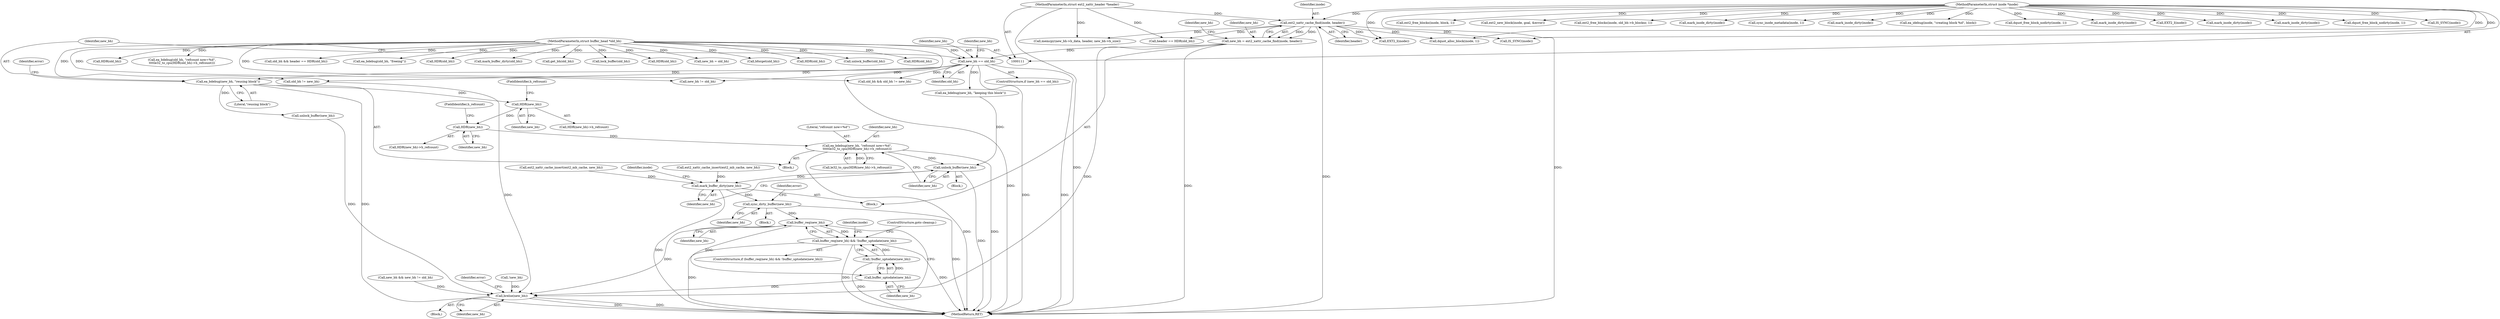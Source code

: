 digraph "0_linux_be0726d33cb8f411945884664924bed3cb8c70ee_11@pointer" {
"1000172" [label="(Call,HDR(new_bh))"];
"1000155" [label="(Call,ea_bdebug(new_bh, \"reusing block\"))"];
"1000146" [label="(Call,new_bh == old_bh)"];
"1000137" [label="(Call,new_bh = ext2_xattr_cache_find(inode, header))"];
"1000139" [label="(Call,ext2_xattr_cache_find(inode, header))"];
"1000112" [label="(MethodParameterIn,struct inode *inode)"];
"1000114" [label="(MethodParameterIn,struct ext2_xattr_header *header)"];
"1000113" [label="(MethodParameterIn,struct buffer_head *old_bh)"];
"1000181" [label="(Call,HDR(new_bh))"];
"1000176" [label="(Call,ea_bdebug(new_bh, \"refcount now=%d\",\n\t\t\t\t\tle32_to_cpu(HDR(new_bh)->h_refcount)))"];
"1000184" [label="(Call,unlock_buffer(new_bh))"];
"1000269" [label="(Call,mark_buffer_dirty(new_bh))"];
"1000275" [label="(Call,sync_dirty_buffer(new_bh))"];
"1000283" [label="(Call,buffer_req(new_bh))"];
"1000282" [label="(Call,buffer_req(new_bh) && !buffer_uptodate(new_bh))"];
"1000286" [label="(Call,buffer_uptodate(new_bh))"];
"1000285" [label="(Call,!buffer_uptodate(new_bh))"];
"1000416" [label="(Call,brelse(new_bh))"];
"1000281" [label="(ControlStructure,if (buffer_req(new_bh) && !buffer_uptodate(new_bh)))"];
"1000195" [label="(Call,new_bh = old_bh)"];
"1000180" [label="(Call,HDR(new_bh)->h_refcount)"];
"1000272" [label="(Call,IS_SYNC(inode))"];
"1000282" [label="(Call,buffer_req(new_bh) && !buffer_uptodate(new_bh))"];
"1000140" [label="(Identifier,inode)"];
"1000155" [label="(Call,ea_bdebug(new_bh, \"reusing block\"))"];
"1000386" [label="(Call,bforget(old_bh))"];
"1000177" [label="(Identifier,new_bh)"];
"1000150" [label="(Call,ea_bdebug(new_bh, \"keeping this block\"))"];
"1000192" [label="(Call,HDR(old_bh))"];
"1000239" [label="(Call,ext2_free_blocks(inode, block, 1))"];
"1000112" [label="(MethodParameterIn,struct inode *inode)"];
"1000413" [label="(Call,unlock_buffer(old_bh))"];
"1000145" [label="(ControlStructure,if (new_bh == old_bh))"];
"1000342" [label="(Call,old_bh && old_bh != new_bh)"];
"1000276" [label="(Identifier,new_bh)"];
"1000364" [label="(Call,HDR(old_bh))"];
"1000236" [label="(Call,!new_bh)"];
"1000393" [label="(Call,HDR(old_bh))"];
"1000217" [label="(Call,ext2_new_block(inode, goal, &error))"];
"1000114" [label="(MethodParameterIn,struct ext2_xattr_header *header)"];
"1000166" [label="(Call,unlock_buffer(new_bh))"];
"1000181" [label="(Call,HDR(new_bh))"];
"1000182" [label="(Identifier,new_bh)"];
"1000344" [label="(Call,old_bh != new_bh)"];
"1000141" [label="(Identifier,header)"];
"1000183" [label="(FieldIdentifier,h_refcount)"];
"1000156" [label="(Identifier,new_bh)"];
"1000417" [label="(Identifier,new_bh)"];
"1000405" [label="(Call,ea_bdebug(old_bh, \"refcount now=%d\",\n\t\t\t\tle32_to_cpu(HDR(old_bh)->h_refcount)))"];
"1000325" [label="(Call,new_bh != old_bh)"];
"1000176" [label="(Call,ea_bdebug(new_bh, \"refcount now=%d\",\n\t\t\t\t\tle32_to_cpu(HDR(new_bh)->h_refcount)))"];
"1000284" [label="(Identifier,new_bh)"];
"1000147" [label="(Identifier,new_bh)"];
"1000275" [label="(Call,sync_dirty_buffer(new_bh))"];
"1000185" [label="(Identifier,new_bh)"];
"1000252" [label="(Call,memcpy(new_bh->b_data, header, new_bh->b_size))"];
"1000274" [label="(Block,)"];
"1000376" [label="(Call,ext2_free_blocks(inode, old_bh->b_blocknr, 1))"];
"1000137" [label="(Call,new_bh = ext2_xattr_cache_find(inode, header))"];
"1000285" [label="(Call,!buffer_uptodate(new_bh))"];
"1000269" [label="(Call,mark_buffer_dirty(new_bh))"];
"1000171" [label="(Call,HDR(new_bh)->h_refcount)"];
"1000188" [label="(Call,old_bh && header == HDR(old_bh))"];
"1000143" [label="(Identifier,new_bh)"];
"1000416" [label="(Call,brelse(new_bh))"];
"1000336" [label="(Call,mark_inode_dirty(inode))"];
"1000154" [label="(Block,)"];
"1000373" [label="(Call,ea_bdebug(old_bh, \"freeing\"))"];
"1000138" [label="(Identifier,new_bh)"];
"1000283" [label="(Call,buffer_req(new_bh))"];
"1000323" [label="(Call,new_bh && new_bh != old_bh)"];
"1000353" [label="(Call,HDR(old_bh))"];
"1000173" [label="(Identifier,new_bh)"];
"1000270" [label="(Identifier,new_bh)"];
"1000151" [label="(Identifier,new_bh)"];
"1000113" [label="(MethodParameterIn,struct buffer_head *old_bh)"];
"1000311" [label="(Call,sync_inode_metadata(inode, 1))"];
"1000382" [label="(Call,mark_inode_dirty(inode))"];
"1000211" [label="(Call,EXT2_I(inode))"];
"1000287" [label="(Identifier,new_bh)"];
"1000225" [label="(Call,ea_idebug(inode, \"creating block %d\", block))"];
"1000329" [label="(Call,dquot_free_block_nodirty(inode, 1))"];
"1000148" [label="(Identifier,old_bh)"];
"1000286" [label="(Call,buffer_uptodate(new_bh))"];
"1000403" [label="(Call,mark_buffer_dirty(old_bh))"];
"1000146" [label="(Call,new_bh == old_bh)"];
"1000243" [label="(Call,mark_inode_dirty(inode))"];
"1000291" [label="(Call,EXT2_I(inode))"];
"1000190" [label="(Call,header == HDR(old_bh))"];
"1000144" [label="(Block,)"];
"1000384" [label="(Call,get_bh(old_bh))"];
"1000157" [label="(Literal,\"reusing block\")"];
"1000200" [label="(Call,ext2_xattr_cache_insert(ext2_mb_cache, new_bh))"];
"1000348" [label="(Call,lock_buffer(old_bh))"];
"1000115" [label="(Block,)"];
"1000273" [label="(Identifier,inode)"];
"1000136" [label="(Block,)"];
"1000332" [label="(Call,mark_inode_dirty(inode))"];
"1000160" [label="(Call,dquot_alloc_block(inode, 1))"];
"1000174" [label="(FieldIdentifier,h_refcount)"];
"1000401" [label="(Call,mark_inode_dirty(inode))"];
"1000184" [label="(Call,unlock_buffer(new_bh))"];
"1000292" [label="(Identifier,inode)"];
"1000398" [label="(Call,dquot_free_block_nodirty(inode, 1))"];
"1000178" [label="(Literal,\"refcount now=%d\")"];
"1000306" [label="(Call,IS_SYNC(inode))"];
"1000139" [label="(Call,ext2_xattr_cache_find(inode, header))"];
"1000420" [label="(MethodReturn,RET)"];
"1000419" [label="(Identifier,error)"];
"1000288" [label="(ControlStructure,goto cleanup;)"];
"1000410" [label="(Call,HDR(old_bh))"];
"1000264" [label="(Call,ext2_xattr_cache_insert(ext2_mb_cache, new_bh))"];
"1000278" [label="(Identifier,error)"];
"1000159" [label="(Identifier,error)"];
"1000179" [label="(Call,le32_to_cpu(HDR(new_bh)->h_refcount))"];
"1000172" [label="(Call,HDR(new_bh))"];
"1000172" -> "1000171"  [label="AST: "];
"1000172" -> "1000173"  [label="CFG: "];
"1000173" -> "1000172"  [label="AST: "];
"1000174" -> "1000172"  [label="CFG: "];
"1000155" -> "1000172"  [label="DDG: "];
"1000172" -> "1000181"  [label="DDG: "];
"1000155" -> "1000154"  [label="AST: "];
"1000155" -> "1000157"  [label="CFG: "];
"1000156" -> "1000155"  [label="AST: "];
"1000157" -> "1000155"  [label="AST: "];
"1000159" -> "1000155"  [label="CFG: "];
"1000155" -> "1000420"  [label="DDG: "];
"1000146" -> "1000155"  [label="DDG: "];
"1000155" -> "1000166"  [label="DDG: "];
"1000146" -> "1000145"  [label="AST: "];
"1000146" -> "1000148"  [label="CFG: "];
"1000147" -> "1000146"  [label="AST: "];
"1000148" -> "1000146"  [label="AST: "];
"1000151" -> "1000146"  [label="CFG: "];
"1000156" -> "1000146"  [label="CFG: "];
"1000146" -> "1000420"  [label="DDG: "];
"1000146" -> "1000420"  [label="DDG: "];
"1000137" -> "1000146"  [label="DDG: "];
"1000113" -> "1000146"  [label="DDG: "];
"1000146" -> "1000150"  [label="DDG: "];
"1000146" -> "1000325"  [label="DDG: "];
"1000146" -> "1000342"  [label="DDG: "];
"1000146" -> "1000344"  [label="DDG: "];
"1000137" -> "1000136"  [label="AST: "];
"1000137" -> "1000139"  [label="CFG: "];
"1000138" -> "1000137"  [label="AST: "];
"1000139" -> "1000137"  [label="AST: "];
"1000143" -> "1000137"  [label="CFG: "];
"1000137" -> "1000420"  [label="DDG: "];
"1000139" -> "1000137"  [label="DDG: "];
"1000139" -> "1000137"  [label="DDG: "];
"1000137" -> "1000416"  [label="DDG: "];
"1000139" -> "1000141"  [label="CFG: "];
"1000140" -> "1000139"  [label="AST: "];
"1000141" -> "1000139"  [label="AST: "];
"1000139" -> "1000420"  [label="DDG: "];
"1000112" -> "1000139"  [label="DDG: "];
"1000114" -> "1000139"  [label="DDG: "];
"1000139" -> "1000160"  [label="DDG: "];
"1000139" -> "1000190"  [label="DDG: "];
"1000139" -> "1000211"  [label="DDG: "];
"1000139" -> "1000252"  [label="DDG: "];
"1000139" -> "1000272"  [label="DDG: "];
"1000112" -> "1000111"  [label="AST: "];
"1000112" -> "1000420"  [label="DDG: "];
"1000112" -> "1000160"  [label="DDG: "];
"1000112" -> "1000211"  [label="DDG: "];
"1000112" -> "1000217"  [label="DDG: "];
"1000112" -> "1000225"  [label="DDG: "];
"1000112" -> "1000239"  [label="DDG: "];
"1000112" -> "1000243"  [label="DDG: "];
"1000112" -> "1000272"  [label="DDG: "];
"1000112" -> "1000291"  [label="DDG: "];
"1000112" -> "1000306"  [label="DDG: "];
"1000112" -> "1000311"  [label="DDG: "];
"1000112" -> "1000329"  [label="DDG: "];
"1000112" -> "1000332"  [label="DDG: "];
"1000112" -> "1000336"  [label="DDG: "];
"1000112" -> "1000376"  [label="DDG: "];
"1000112" -> "1000382"  [label="DDG: "];
"1000112" -> "1000398"  [label="DDG: "];
"1000112" -> "1000401"  [label="DDG: "];
"1000114" -> "1000111"  [label="AST: "];
"1000114" -> "1000420"  [label="DDG: "];
"1000114" -> "1000190"  [label="DDG: "];
"1000114" -> "1000252"  [label="DDG: "];
"1000113" -> "1000111"  [label="AST: "];
"1000113" -> "1000420"  [label="DDG: "];
"1000113" -> "1000188"  [label="DDG: "];
"1000113" -> "1000192"  [label="DDG: "];
"1000113" -> "1000195"  [label="DDG: "];
"1000113" -> "1000325"  [label="DDG: "];
"1000113" -> "1000342"  [label="DDG: "];
"1000113" -> "1000344"  [label="DDG: "];
"1000113" -> "1000348"  [label="DDG: "];
"1000113" -> "1000353"  [label="DDG: "];
"1000113" -> "1000364"  [label="DDG: "];
"1000113" -> "1000373"  [label="DDG: "];
"1000113" -> "1000384"  [label="DDG: "];
"1000113" -> "1000386"  [label="DDG: "];
"1000113" -> "1000393"  [label="DDG: "];
"1000113" -> "1000403"  [label="DDG: "];
"1000113" -> "1000405"  [label="DDG: "];
"1000113" -> "1000410"  [label="DDG: "];
"1000113" -> "1000413"  [label="DDG: "];
"1000181" -> "1000180"  [label="AST: "];
"1000181" -> "1000182"  [label="CFG: "];
"1000182" -> "1000181"  [label="AST: "];
"1000183" -> "1000181"  [label="CFG: "];
"1000181" -> "1000176"  [label="DDG: "];
"1000176" -> "1000154"  [label="AST: "];
"1000176" -> "1000179"  [label="CFG: "];
"1000177" -> "1000176"  [label="AST: "];
"1000178" -> "1000176"  [label="AST: "];
"1000179" -> "1000176"  [label="AST: "];
"1000185" -> "1000176"  [label="CFG: "];
"1000176" -> "1000420"  [label="DDG: "];
"1000176" -> "1000420"  [label="DDG: "];
"1000179" -> "1000176"  [label="DDG: "];
"1000176" -> "1000184"  [label="DDG: "];
"1000184" -> "1000144"  [label="AST: "];
"1000184" -> "1000185"  [label="CFG: "];
"1000185" -> "1000184"  [label="AST: "];
"1000270" -> "1000184"  [label="CFG: "];
"1000184" -> "1000420"  [label="DDG: "];
"1000150" -> "1000184"  [label="DDG: "];
"1000184" -> "1000269"  [label="DDG: "];
"1000269" -> "1000136"  [label="AST: "];
"1000269" -> "1000270"  [label="CFG: "];
"1000270" -> "1000269"  [label="AST: "];
"1000273" -> "1000269"  [label="CFG: "];
"1000269" -> "1000420"  [label="DDG: "];
"1000264" -> "1000269"  [label="DDG: "];
"1000200" -> "1000269"  [label="DDG: "];
"1000269" -> "1000275"  [label="DDG: "];
"1000275" -> "1000274"  [label="AST: "];
"1000275" -> "1000276"  [label="CFG: "];
"1000276" -> "1000275"  [label="AST: "];
"1000278" -> "1000275"  [label="CFG: "];
"1000275" -> "1000420"  [label="DDG: "];
"1000275" -> "1000283"  [label="DDG: "];
"1000283" -> "1000282"  [label="AST: "];
"1000283" -> "1000284"  [label="CFG: "];
"1000284" -> "1000283"  [label="AST: "];
"1000287" -> "1000283"  [label="CFG: "];
"1000282" -> "1000283"  [label="CFG: "];
"1000283" -> "1000282"  [label="DDG: "];
"1000283" -> "1000286"  [label="DDG: "];
"1000283" -> "1000416"  [label="DDG: "];
"1000282" -> "1000281"  [label="AST: "];
"1000282" -> "1000285"  [label="CFG: "];
"1000285" -> "1000282"  [label="AST: "];
"1000288" -> "1000282"  [label="CFG: "];
"1000292" -> "1000282"  [label="CFG: "];
"1000282" -> "1000420"  [label="DDG: "];
"1000282" -> "1000420"  [label="DDG: "];
"1000282" -> "1000420"  [label="DDG: "];
"1000285" -> "1000282"  [label="DDG: "];
"1000286" -> "1000285"  [label="AST: "];
"1000286" -> "1000287"  [label="CFG: "];
"1000287" -> "1000286"  [label="AST: "];
"1000285" -> "1000286"  [label="CFG: "];
"1000286" -> "1000285"  [label="DDG: "];
"1000286" -> "1000416"  [label="DDG: "];
"1000285" -> "1000420"  [label="DDG: "];
"1000416" -> "1000115"  [label="AST: "];
"1000416" -> "1000417"  [label="CFG: "];
"1000417" -> "1000416"  [label="AST: "];
"1000419" -> "1000416"  [label="CFG: "];
"1000416" -> "1000420"  [label="DDG: "];
"1000416" -> "1000420"  [label="DDG: "];
"1000236" -> "1000416"  [label="DDG: "];
"1000166" -> "1000416"  [label="DDG: "];
"1000323" -> "1000416"  [label="DDG: "];
"1000344" -> "1000416"  [label="DDG: "];
}
